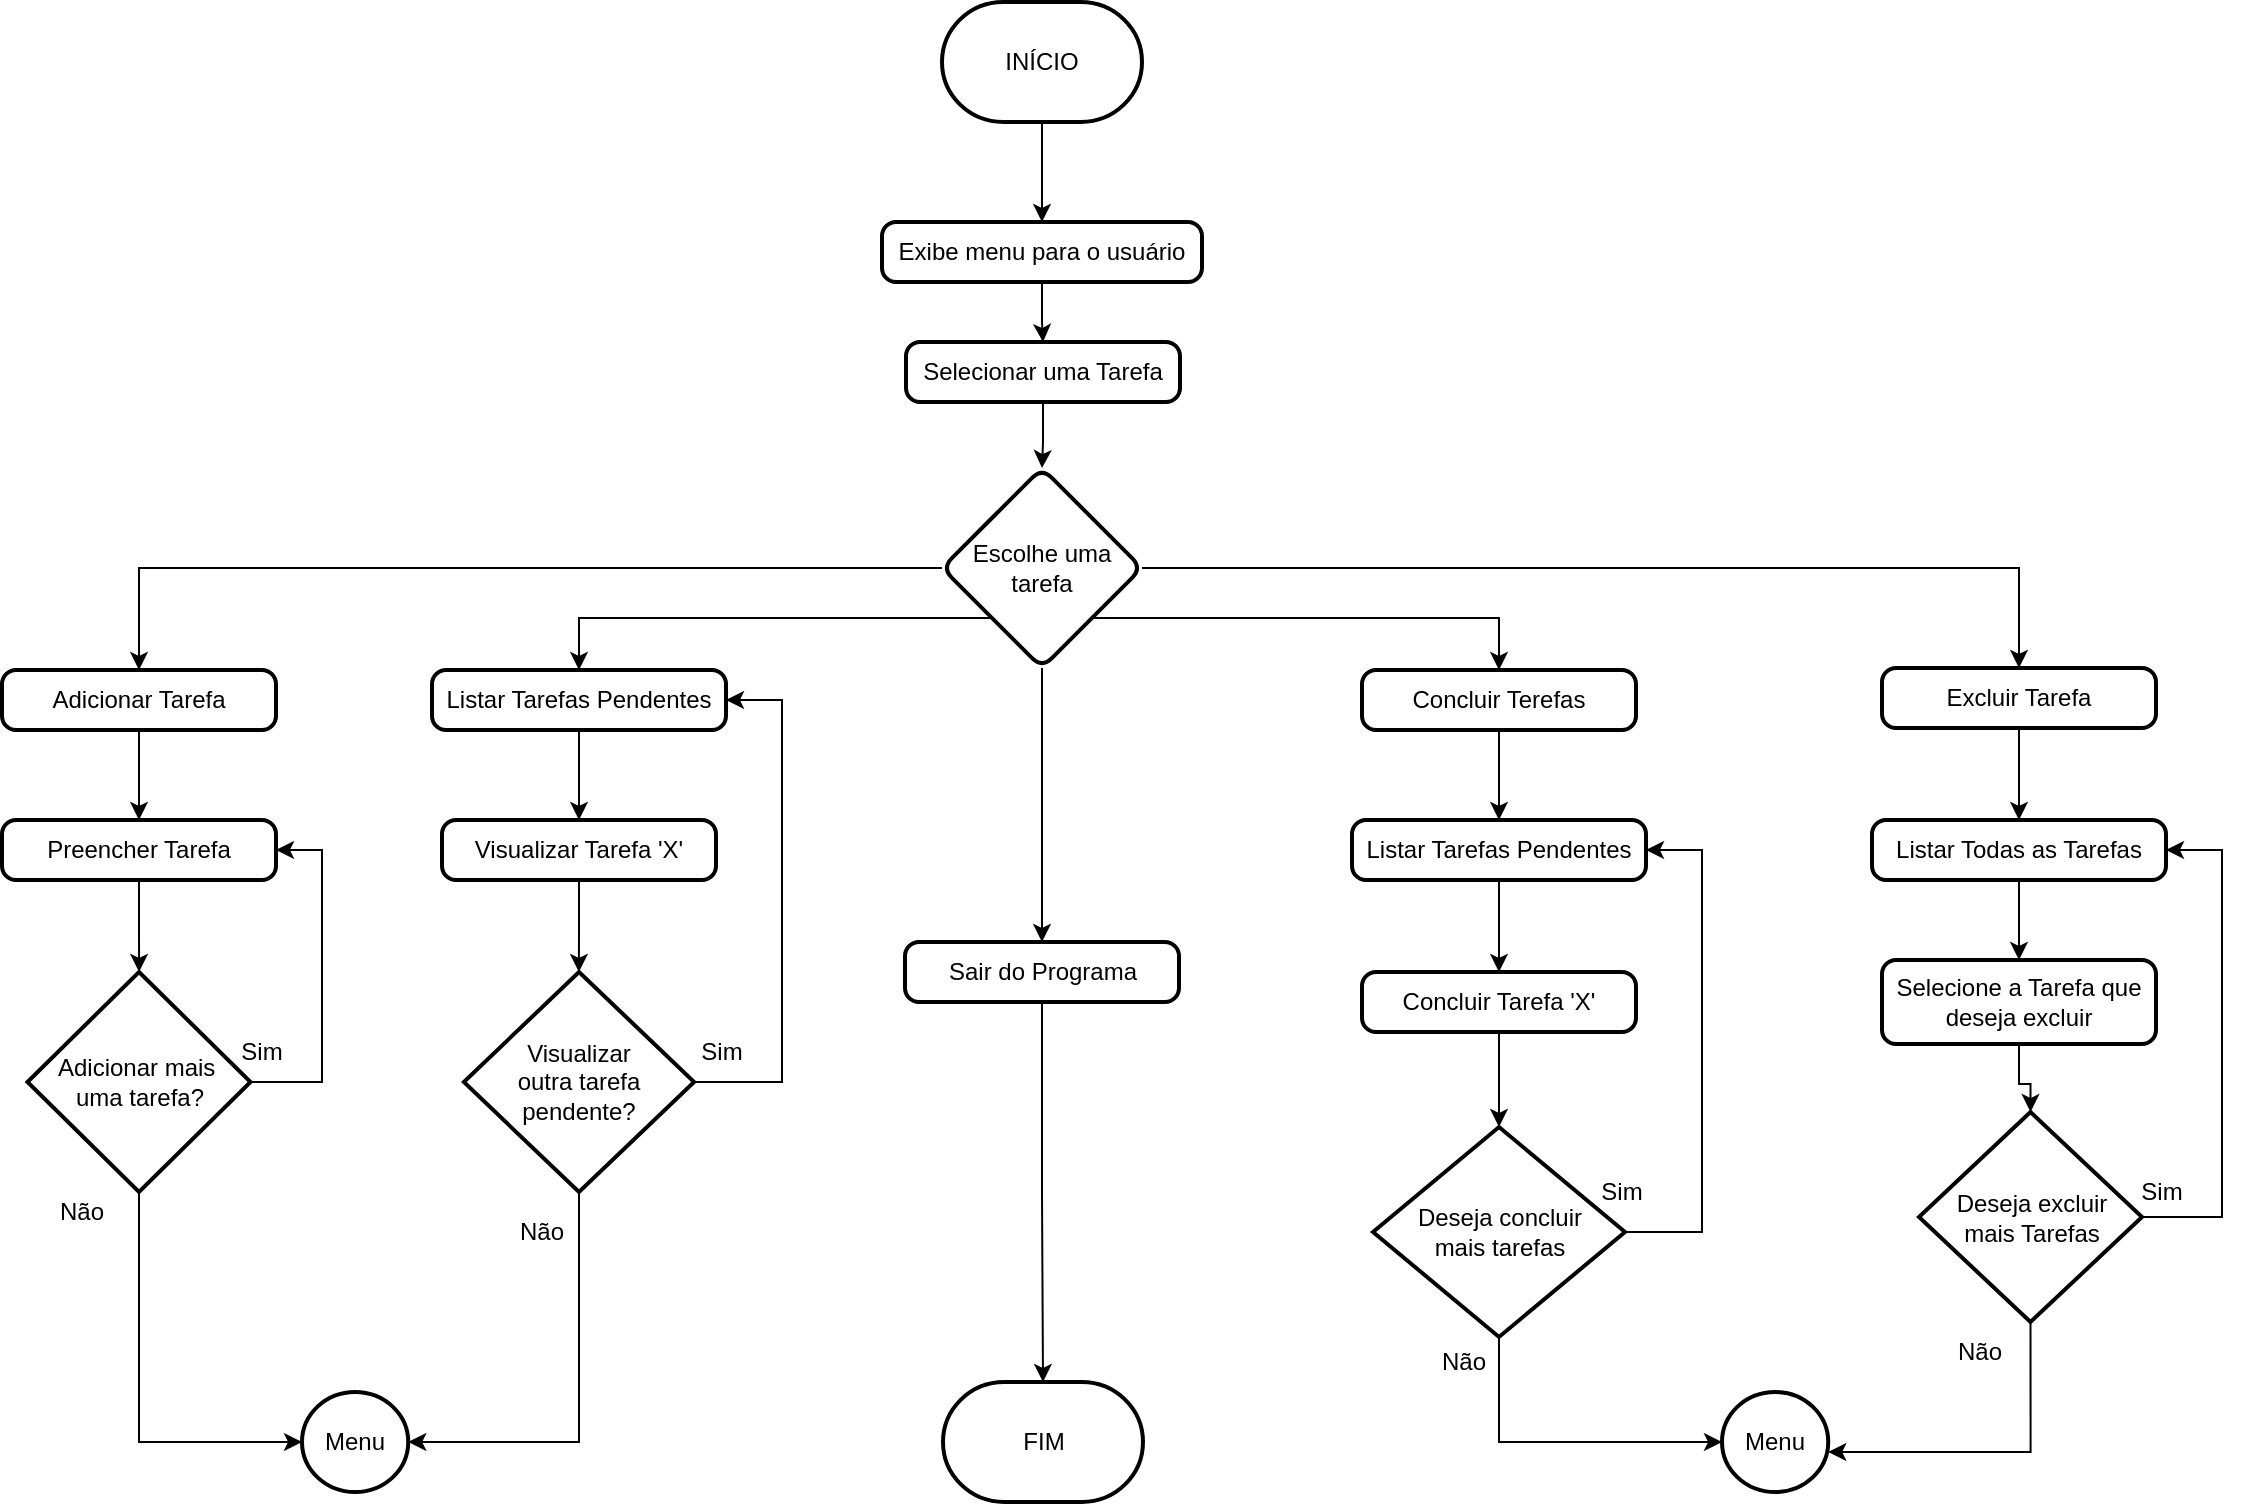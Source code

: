 <mxfile version="26.1.3">
  <diagram name="Página-1" id="qhDLIbnKSpBuQq3ED7pt">
    <mxGraphModel dx="1877" dy="522" grid="1" gridSize="10" guides="1" tooltips="1" connect="1" arrows="1" fold="1" page="1" pageScale="1" pageWidth="827" pageHeight="1169" math="0" shadow="0">
      <root>
        <mxCell id="0" />
        <mxCell id="1" parent="0" />
        <mxCell id="wP3Gz08ITb_V5vGaIyA_-3" value="" style="edgeStyle=orthogonalEdgeStyle;rounded=0;orthogonalLoop=1;jettySize=auto;html=1;" edge="1" parent="1" source="wP3Gz08ITb_V5vGaIyA_-1" target="wP3Gz08ITb_V5vGaIyA_-2">
          <mxGeometry relative="1" as="geometry" />
        </mxCell>
        <mxCell id="wP3Gz08ITb_V5vGaIyA_-1" value="INÍCIO" style="strokeWidth=2;html=1;shape=mxgraph.flowchart.terminator;whiteSpace=wrap;" vertex="1" parent="1">
          <mxGeometry x="80" y="150" width="100" height="60" as="geometry" />
        </mxCell>
        <mxCell id="wP3Gz08ITb_V5vGaIyA_-5" value="" style="edgeStyle=orthogonalEdgeStyle;rounded=0;orthogonalLoop=1;jettySize=auto;html=1;" edge="1" parent="1" source="wP3Gz08ITb_V5vGaIyA_-2" target="wP3Gz08ITb_V5vGaIyA_-4">
          <mxGeometry relative="1" as="geometry" />
        </mxCell>
        <mxCell id="wP3Gz08ITb_V5vGaIyA_-2" value="Exibe menu para o usuário" style="rounded=1;whiteSpace=wrap;html=1;absoluteArcSize=1;arcSize=14;strokeWidth=2;" vertex="1" parent="1">
          <mxGeometry x="50" y="260" width="160" height="30" as="geometry" />
        </mxCell>
        <mxCell id="wP3Gz08ITb_V5vGaIyA_-11" value="" style="edgeStyle=orthogonalEdgeStyle;rounded=0;orthogonalLoop=1;jettySize=auto;html=1;" edge="1" parent="1" source="wP3Gz08ITb_V5vGaIyA_-4" target="wP3Gz08ITb_V5vGaIyA_-10">
          <mxGeometry relative="1" as="geometry" />
        </mxCell>
        <mxCell id="wP3Gz08ITb_V5vGaIyA_-4" value="Selecionar uma Tarefa" style="rounded=1;whiteSpace=wrap;html=1;absoluteArcSize=1;arcSize=14;strokeWidth=2;" vertex="1" parent="1">
          <mxGeometry x="62" y="320" width="137" height="30" as="geometry" />
        </mxCell>
        <mxCell id="wP3Gz08ITb_V5vGaIyA_-23" value="" style="edgeStyle=orthogonalEdgeStyle;rounded=0;orthogonalLoop=1;jettySize=auto;html=1;" edge="1" parent="1" source="wP3Gz08ITb_V5vGaIyA_-10" target="wP3Gz08ITb_V5vGaIyA_-17">
          <mxGeometry relative="1" as="geometry" />
        </mxCell>
        <mxCell id="wP3Gz08ITb_V5vGaIyA_-46" style="edgeStyle=orthogonalEdgeStyle;rounded=0;orthogonalLoop=1;jettySize=auto;html=1;exitX=0;exitY=0.5;exitDx=0;exitDy=0;entryX=0.5;entryY=0;entryDx=0;entryDy=0;" edge="1" parent="1" source="wP3Gz08ITb_V5vGaIyA_-10" target="wP3Gz08ITb_V5vGaIyA_-13">
          <mxGeometry relative="1" as="geometry" />
        </mxCell>
        <mxCell id="wP3Gz08ITb_V5vGaIyA_-47" style="edgeStyle=orthogonalEdgeStyle;rounded=0;orthogonalLoop=1;jettySize=auto;html=1;exitX=0;exitY=1;exitDx=0;exitDy=0;entryX=0.5;entryY=0;entryDx=0;entryDy=0;" edge="1" parent="1" source="wP3Gz08ITb_V5vGaIyA_-10" target="wP3Gz08ITb_V5vGaIyA_-15">
          <mxGeometry relative="1" as="geometry" />
        </mxCell>
        <mxCell id="wP3Gz08ITb_V5vGaIyA_-48" style="edgeStyle=orthogonalEdgeStyle;rounded=0;orthogonalLoop=1;jettySize=auto;html=1;exitX=1;exitY=0.5;exitDx=0;exitDy=0;entryX=0.5;entryY=0;entryDx=0;entryDy=0;" edge="1" parent="1" source="wP3Gz08ITb_V5vGaIyA_-10" target="wP3Gz08ITb_V5vGaIyA_-16">
          <mxGeometry relative="1" as="geometry" />
        </mxCell>
        <mxCell id="wP3Gz08ITb_V5vGaIyA_-49" style="edgeStyle=orthogonalEdgeStyle;rounded=0;orthogonalLoop=1;jettySize=auto;html=1;exitX=1;exitY=1;exitDx=0;exitDy=0;entryX=0.5;entryY=0;entryDx=0;entryDy=0;" edge="1" parent="1" source="wP3Gz08ITb_V5vGaIyA_-10" target="wP3Gz08ITb_V5vGaIyA_-12">
          <mxGeometry relative="1" as="geometry" />
        </mxCell>
        <mxCell id="wP3Gz08ITb_V5vGaIyA_-10" value="Escolhe uma tarefa" style="rhombus;whiteSpace=wrap;html=1;rounded=1;arcSize=14;strokeWidth=2;" vertex="1" parent="1">
          <mxGeometry x="80" y="383" width="100" height="100" as="geometry" />
        </mxCell>
        <mxCell id="wP3Gz08ITb_V5vGaIyA_-88" value="" style="edgeStyle=orthogonalEdgeStyle;rounded=0;orthogonalLoop=1;jettySize=auto;html=1;" edge="1" parent="1" source="wP3Gz08ITb_V5vGaIyA_-12" target="wP3Gz08ITb_V5vGaIyA_-87">
          <mxGeometry relative="1" as="geometry" />
        </mxCell>
        <mxCell id="wP3Gz08ITb_V5vGaIyA_-12" value="Concluir Terefas" style="rounded=1;whiteSpace=wrap;html=1;absoluteArcSize=1;arcSize=14;strokeWidth=2;" vertex="1" parent="1">
          <mxGeometry x="290" y="484" width="137" height="30" as="geometry" />
        </mxCell>
        <mxCell id="wP3Gz08ITb_V5vGaIyA_-27" value="" style="edgeStyle=orthogonalEdgeStyle;rounded=0;orthogonalLoop=1;jettySize=auto;html=1;" edge="1" parent="1" source="wP3Gz08ITb_V5vGaIyA_-13" target="wP3Gz08ITb_V5vGaIyA_-26">
          <mxGeometry relative="1" as="geometry" />
        </mxCell>
        <mxCell id="wP3Gz08ITb_V5vGaIyA_-13" value="Adicionar Tarefa" style="rounded=1;whiteSpace=wrap;html=1;absoluteArcSize=1;arcSize=14;strokeWidth=2;" vertex="1" parent="1">
          <mxGeometry x="-390" y="484" width="137" height="30" as="geometry" />
        </mxCell>
        <mxCell id="wP3Gz08ITb_V5vGaIyA_-31" value="" style="edgeStyle=orthogonalEdgeStyle;rounded=0;orthogonalLoop=1;jettySize=auto;html=1;" edge="1" parent="1" source="wP3Gz08ITb_V5vGaIyA_-15" target="wP3Gz08ITb_V5vGaIyA_-28">
          <mxGeometry relative="1" as="geometry" />
        </mxCell>
        <mxCell id="wP3Gz08ITb_V5vGaIyA_-15" value="Listar Tarefas Pendentes" style="rounded=1;whiteSpace=wrap;html=1;absoluteArcSize=1;arcSize=14;strokeWidth=2;" vertex="1" parent="1">
          <mxGeometry x="-175" y="484" width="147" height="30" as="geometry" />
        </mxCell>
        <mxCell id="wP3Gz08ITb_V5vGaIyA_-83" value="" style="edgeStyle=orthogonalEdgeStyle;rounded=0;orthogonalLoop=1;jettySize=auto;html=1;" edge="1" parent="1" source="wP3Gz08ITb_V5vGaIyA_-16" target="wP3Gz08ITb_V5vGaIyA_-82">
          <mxGeometry relative="1" as="geometry" />
        </mxCell>
        <mxCell id="wP3Gz08ITb_V5vGaIyA_-16" value="Excluir Tarefa" style="rounded=1;whiteSpace=wrap;html=1;absoluteArcSize=1;arcSize=14;strokeWidth=2;" vertex="1" parent="1">
          <mxGeometry x="550" y="483" width="137" height="30" as="geometry" />
        </mxCell>
        <mxCell id="wP3Gz08ITb_V5vGaIyA_-45" value="" style="edgeStyle=orthogonalEdgeStyle;rounded=0;orthogonalLoop=1;jettySize=auto;html=1;" edge="1" parent="1" source="wP3Gz08ITb_V5vGaIyA_-17" target="wP3Gz08ITb_V5vGaIyA_-44">
          <mxGeometry relative="1" as="geometry" />
        </mxCell>
        <mxCell id="wP3Gz08ITb_V5vGaIyA_-17" value="Sair do Programa" style="rounded=1;whiteSpace=wrap;html=1;absoluteArcSize=1;arcSize=14;strokeWidth=2;" vertex="1" parent="1">
          <mxGeometry x="61.5" y="620" width="137" height="30" as="geometry" />
        </mxCell>
        <mxCell id="wP3Gz08ITb_V5vGaIyA_-39" value="" style="edgeStyle=orthogonalEdgeStyle;rounded=0;orthogonalLoop=1;jettySize=auto;html=1;" edge="1" parent="1" source="wP3Gz08ITb_V5vGaIyA_-26" target="wP3Gz08ITb_V5vGaIyA_-35">
          <mxGeometry relative="1" as="geometry" />
        </mxCell>
        <mxCell id="wP3Gz08ITb_V5vGaIyA_-26" value="Preencher Tarefa" style="rounded=1;whiteSpace=wrap;html=1;absoluteArcSize=1;arcSize=14;strokeWidth=2;" vertex="1" parent="1">
          <mxGeometry x="-390" y="559" width="137" height="30" as="geometry" />
        </mxCell>
        <mxCell id="wP3Gz08ITb_V5vGaIyA_-42" value="" style="edgeStyle=orthogonalEdgeStyle;rounded=0;orthogonalLoop=1;jettySize=auto;html=1;" edge="1" parent="1" source="wP3Gz08ITb_V5vGaIyA_-28" target="wP3Gz08ITb_V5vGaIyA_-38">
          <mxGeometry relative="1" as="geometry" />
        </mxCell>
        <mxCell id="wP3Gz08ITb_V5vGaIyA_-28" value="Visualizar Tarefa &#39;X&#39;" style="rounded=1;whiteSpace=wrap;html=1;absoluteArcSize=1;arcSize=14;strokeWidth=2;" vertex="1" parent="1">
          <mxGeometry x="-170" y="559" width="137" height="30" as="geometry" />
        </mxCell>
        <mxCell id="wP3Gz08ITb_V5vGaIyA_-41" value="" style="edgeStyle=orthogonalEdgeStyle;rounded=0;orthogonalLoop=1;jettySize=auto;html=1;" edge="1" parent="1" source="wP3Gz08ITb_V5vGaIyA_-30" target="wP3Gz08ITb_V5vGaIyA_-37">
          <mxGeometry relative="1" as="geometry" />
        </mxCell>
        <mxCell id="wP3Gz08ITb_V5vGaIyA_-30" value="Selecione a Tarefa que deseja excluir" style="rounded=1;whiteSpace=wrap;html=1;absoluteArcSize=1;arcSize=14;strokeWidth=2;" vertex="1" parent="1">
          <mxGeometry x="550" y="629" width="137" height="42" as="geometry" />
        </mxCell>
        <mxCell id="wP3Gz08ITb_V5vGaIyA_-51" style="edgeStyle=orthogonalEdgeStyle;rounded=0;orthogonalLoop=1;jettySize=auto;html=1;exitX=1;exitY=0.5;exitDx=0;exitDy=0;exitPerimeter=0;entryX=1;entryY=0.5;entryDx=0;entryDy=0;" edge="1" parent="1" target="wP3Gz08ITb_V5vGaIyA_-26">
          <mxGeometry relative="1" as="geometry">
            <mxPoint x="-273.75" y="690" as="sourcePoint" />
            <mxPoint x="-240" y="574" as="targetPoint" />
            <Array as="points">
              <mxPoint x="-230" y="690" />
              <mxPoint x="-230" y="574" />
            </Array>
          </mxGeometry>
        </mxCell>
        <mxCell id="wP3Gz08ITb_V5vGaIyA_-35" value="Adicionar mais&amp;nbsp;&lt;div&gt;uma tarefa?&lt;/div&gt;" style="strokeWidth=2;html=1;shape=mxgraph.flowchart.decision;whiteSpace=wrap;" vertex="1" parent="1">
          <mxGeometry x="-377.25" y="635" width="111.5" height="110" as="geometry" />
        </mxCell>
        <mxCell id="wP3Gz08ITb_V5vGaIyA_-93" style="edgeStyle=orthogonalEdgeStyle;rounded=0;orthogonalLoop=1;jettySize=auto;html=1;exitX=1;exitY=0.5;exitDx=0;exitDy=0;exitPerimeter=0;entryX=1;entryY=0.5;entryDx=0;entryDy=0;" edge="1" parent="1" source="wP3Gz08ITb_V5vGaIyA_-36" target="wP3Gz08ITb_V5vGaIyA_-87">
          <mxGeometry relative="1" as="geometry">
            <Array as="points">
              <mxPoint x="460" y="765" />
              <mxPoint x="460" y="574" />
            </Array>
          </mxGeometry>
        </mxCell>
        <mxCell id="wP3Gz08ITb_V5vGaIyA_-36" value="Deseja concluir&lt;div&gt;mais tarefas&lt;/div&gt;" style="strokeWidth=2;html=1;shape=mxgraph.flowchart.decision;whiteSpace=wrap;" vertex="1" parent="1">
          <mxGeometry x="295.5" y="712.5" width="126" height="105" as="geometry" />
        </mxCell>
        <mxCell id="wP3Gz08ITb_V5vGaIyA_-85" style="edgeStyle=orthogonalEdgeStyle;rounded=0;orthogonalLoop=1;jettySize=auto;html=1;exitX=1;exitY=0.5;exitDx=0;exitDy=0;exitPerimeter=0;entryX=1;entryY=0.5;entryDx=0;entryDy=0;" edge="1" parent="1" source="wP3Gz08ITb_V5vGaIyA_-37" target="wP3Gz08ITb_V5vGaIyA_-82">
          <mxGeometry relative="1" as="geometry">
            <Array as="points">
              <mxPoint x="720" y="758" />
              <mxPoint x="720" y="574" />
            </Array>
          </mxGeometry>
        </mxCell>
        <mxCell id="wP3Gz08ITb_V5vGaIyA_-37" value="Deseja excluir&lt;div&gt;mais Tarefas&lt;/div&gt;" style="strokeWidth=2;html=1;shape=mxgraph.flowchart.decision;whiteSpace=wrap;" vertex="1" parent="1">
          <mxGeometry x="568.5" y="705" width="111.5" height="105" as="geometry" />
        </mxCell>
        <mxCell id="wP3Gz08ITb_V5vGaIyA_-59" style="edgeStyle=orthogonalEdgeStyle;rounded=0;orthogonalLoop=1;jettySize=auto;html=1;exitX=1;exitY=0.5;exitDx=0;exitDy=0;exitPerimeter=0;entryX=1;entryY=0.5;entryDx=0;entryDy=0;" edge="1" parent="1" source="wP3Gz08ITb_V5vGaIyA_-38" target="wP3Gz08ITb_V5vGaIyA_-15">
          <mxGeometry relative="1" as="geometry">
            <Array as="points">
              <mxPoint y="690" />
              <mxPoint y="499" />
            </Array>
          </mxGeometry>
        </mxCell>
        <mxCell id="wP3Gz08ITb_V5vGaIyA_-38" value="Visualizar&lt;div&gt;outra tarefa pendente?&lt;/div&gt;" style="strokeWidth=2;html=1;shape=mxgraph.flowchart.decision;whiteSpace=wrap;" vertex="1" parent="1">
          <mxGeometry x="-159.06" y="635" width="115.12" height="110" as="geometry" />
        </mxCell>
        <mxCell id="wP3Gz08ITb_V5vGaIyA_-44" value="FIM" style="strokeWidth=2;html=1;shape=mxgraph.flowchart.terminator;whiteSpace=wrap;" vertex="1" parent="1">
          <mxGeometry x="80.5" y="840" width="100" height="60" as="geometry" />
        </mxCell>
        <mxCell id="wP3Gz08ITb_V5vGaIyA_-55" value="Não" style="text;html=1;align=center;verticalAlign=middle;whiteSpace=wrap;rounded=0;" vertex="1" parent="1">
          <mxGeometry x="-380" y="740" width="60" height="30" as="geometry" />
        </mxCell>
        <mxCell id="wP3Gz08ITb_V5vGaIyA_-56" value="Sim" style="text;html=1;align=center;verticalAlign=middle;whiteSpace=wrap;rounded=0;" vertex="1" parent="1">
          <mxGeometry x="-290" y="660" width="60" height="30" as="geometry" />
        </mxCell>
        <mxCell id="wP3Gz08ITb_V5vGaIyA_-60" value="Sim" style="text;html=1;align=center;verticalAlign=middle;whiteSpace=wrap;rounded=0;" vertex="1" parent="1">
          <mxGeometry x="-60" y="660" width="60" height="30" as="geometry" />
        </mxCell>
        <mxCell id="wP3Gz08ITb_V5vGaIyA_-63" value="Menu" style="strokeWidth=2;html=1;shape=mxgraph.flowchart.start_2;whiteSpace=wrap;" vertex="1" parent="1">
          <mxGeometry x="-240" y="845" width="53.12" height="50" as="geometry" />
        </mxCell>
        <mxCell id="wP3Gz08ITb_V5vGaIyA_-64" style="edgeStyle=orthogonalEdgeStyle;rounded=0;orthogonalLoop=1;jettySize=auto;html=1;exitX=0.5;exitY=1;exitDx=0;exitDy=0;exitPerimeter=0;entryX=1;entryY=0.5;entryDx=0;entryDy=0;entryPerimeter=0;" edge="1" parent="1" source="wP3Gz08ITb_V5vGaIyA_-38" target="wP3Gz08ITb_V5vGaIyA_-63">
          <mxGeometry relative="1" as="geometry" />
        </mxCell>
        <mxCell id="wP3Gz08ITb_V5vGaIyA_-65" style="edgeStyle=orthogonalEdgeStyle;rounded=0;orthogonalLoop=1;jettySize=auto;html=1;exitX=0.5;exitY=1;exitDx=0;exitDy=0;exitPerimeter=0;entryX=0;entryY=0.5;entryDx=0;entryDy=0;entryPerimeter=0;" edge="1" parent="1" source="wP3Gz08ITb_V5vGaIyA_-35" target="wP3Gz08ITb_V5vGaIyA_-63">
          <mxGeometry relative="1" as="geometry" />
        </mxCell>
        <mxCell id="wP3Gz08ITb_V5vGaIyA_-66" value="Não" style="text;html=1;align=center;verticalAlign=middle;whiteSpace=wrap;rounded=0;" vertex="1" parent="1">
          <mxGeometry x="-150" y="750" width="60" height="30" as="geometry" />
        </mxCell>
        <mxCell id="wP3Gz08ITb_V5vGaIyA_-72" value="" style="edgeStyle=orthogonalEdgeStyle;rounded=0;orthogonalLoop=1;jettySize=auto;html=1;" edge="1" parent="1" source="wP3Gz08ITb_V5vGaIyA_-68" target="wP3Gz08ITb_V5vGaIyA_-36">
          <mxGeometry relative="1" as="geometry" />
        </mxCell>
        <mxCell id="wP3Gz08ITb_V5vGaIyA_-68" value="Concluir Tarefa &#39;X&#39;" style="rounded=1;whiteSpace=wrap;html=1;absoluteArcSize=1;arcSize=14;strokeWidth=2;" vertex="1" parent="1">
          <mxGeometry x="290" y="635" width="137" height="30" as="geometry" />
        </mxCell>
        <mxCell id="wP3Gz08ITb_V5vGaIyA_-70" value="Menu" style="strokeWidth=2;html=1;shape=mxgraph.flowchart.start_2;whiteSpace=wrap;" vertex="1" parent="1">
          <mxGeometry x="470" y="845" width="53.12" height="50" as="geometry" />
        </mxCell>
        <mxCell id="wP3Gz08ITb_V5vGaIyA_-71" style="edgeStyle=orthogonalEdgeStyle;rounded=0;orthogonalLoop=1;jettySize=auto;html=1;exitX=0.5;exitY=1;exitDx=0;exitDy=0;exitPerimeter=0;entryX=0;entryY=0.5;entryDx=0;entryDy=0;entryPerimeter=0;" edge="1" parent="1" source="wP3Gz08ITb_V5vGaIyA_-36" target="wP3Gz08ITb_V5vGaIyA_-70">
          <mxGeometry relative="1" as="geometry" />
        </mxCell>
        <mxCell id="wP3Gz08ITb_V5vGaIyA_-77" value="Sim" style="text;html=1;align=center;verticalAlign=middle;whiteSpace=wrap;rounded=0;" vertex="1" parent="1">
          <mxGeometry x="390" y="730" width="60" height="30" as="geometry" />
        </mxCell>
        <mxCell id="wP3Gz08ITb_V5vGaIyA_-78" value="Não" style="text;html=1;align=center;verticalAlign=middle;whiteSpace=wrap;rounded=0;" vertex="1" parent="1">
          <mxGeometry x="310.75" y="815" width="60" height="30" as="geometry" />
        </mxCell>
        <mxCell id="wP3Gz08ITb_V5vGaIyA_-84" value="" style="edgeStyle=orthogonalEdgeStyle;rounded=0;orthogonalLoop=1;jettySize=auto;html=1;" edge="1" parent="1" source="wP3Gz08ITb_V5vGaIyA_-82" target="wP3Gz08ITb_V5vGaIyA_-30">
          <mxGeometry relative="1" as="geometry" />
        </mxCell>
        <mxCell id="wP3Gz08ITb_V5vGaIyA_-82" value="Listar Todas as Tarefas" style="rounded=1;whiteSpace=wrap;html=1;absoluteArcSize=1;arcSize=14;strokeWidth=2;" vertex="1" parent="1">
          <mxGeometry x="545" y="559" width="147" height="30" as="geometry" />
        </mxCell>
        <mxCell id="wP3Gz08ITb_V5vGaIyA_-86" style="edgeStyle=orthogonalEdgeStyle;rounded=0;orthogonalLoop=1;jettySize=auto;html=1;exitX=0.5;exitY=1;exitDx=0;exitDy=0;exitPerimeter=0;entryX=1;entryY=0.6;entryDx=0;entryDy=0;entryPerimeter=0;" edge="1" parent="1" source="wP3Gz08ITb_V5vGaIyA_-37" target="wP3Gz08ITb_V5vGaIyA_-70">
          <mxGeometry relative="1" as="geometry" />
        </mxCell>
        <mxCell id="wP3Gz08ITb_V5vGaIyA_-89" value="" style="edgeStyle=orthogonalEdgeStyle;rounded=0;orthogonalLoop=1;jettySize=auto;html=1;" edge="1" parent="1" source="wP3Gz08ITb_V5vGaIyA_-87" target="wP3Gz08ITb_V5vGaIyA_-68">
          <mxGeometry relative="1" as="geometry" />
        </mxCell>
        <mxCell id="wP3Gz08ITb_V5vGaIyA_-87" value="Listar Tarefas Pendentes" style="rounded=1;whiteSpace=wrap;html=1;absoluteArcSize=1;arcSize=14;strokeWidth=2;" vertex="1" parent="1">
          <mxGeometry x="285" y="559" width="147" height="30" as="geometry" />
        </mxCell>
        <mxCell id="wP3Gz08ITb_V5vGaIyA_-94" value="Sim" style="text;html=1;align=center;verticalAlign=middle;whiteSpace=wrap;rounded=0;" vertex="1" parent="1">
          <mxGeometry x="660" y="730" width="60" height="30" as="geometry" />
        </mxCell>
        <mxCell id="wP3Gz08ITb_V5vGaIyA_-95" value="Não" style="text;html=1;align=center;verticalAlign=middle;whiteSpace=wrap;rounded=0;" vertex="1" parent="1">
          <mxGeometry x="568.5" y="810" width="60" height="30" as="geometry" />
        </mxCell>
      </root>
    </mxGraphModel>
  </diagram>
</mxfile>
